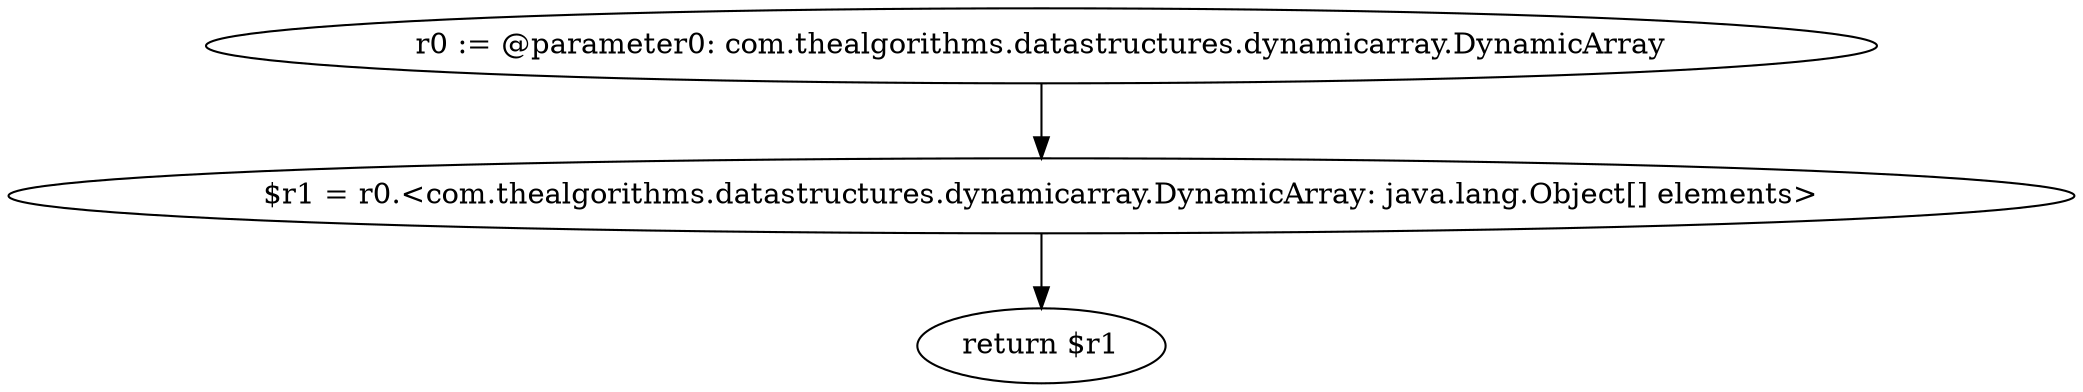 digraph "unitGraph" {
    "r0 := @parameter0: com.thealgorithms.datastructures.dynamicarray.DynamicArray"
    "$r1 = r0.<com.thealgorithms.datastructures.dynamicarray.DynamicArray: java.lang.Object[] elements>"
    "return $r1"
    "r0 := @parameter0: com.thealgorithms.datastructures.dynamicarray.DynamicArray"->"$r1 = r0.<com.thealgorithms.datastructures.dynamicarray.DynamicArray: java.lang.Object[] elements>";
    "$r1 = r0.<com.thealgorithms.datastructures.dynamicarray.DynamicArray: java.lang.Object[] elements>"->"return $r1";
}
